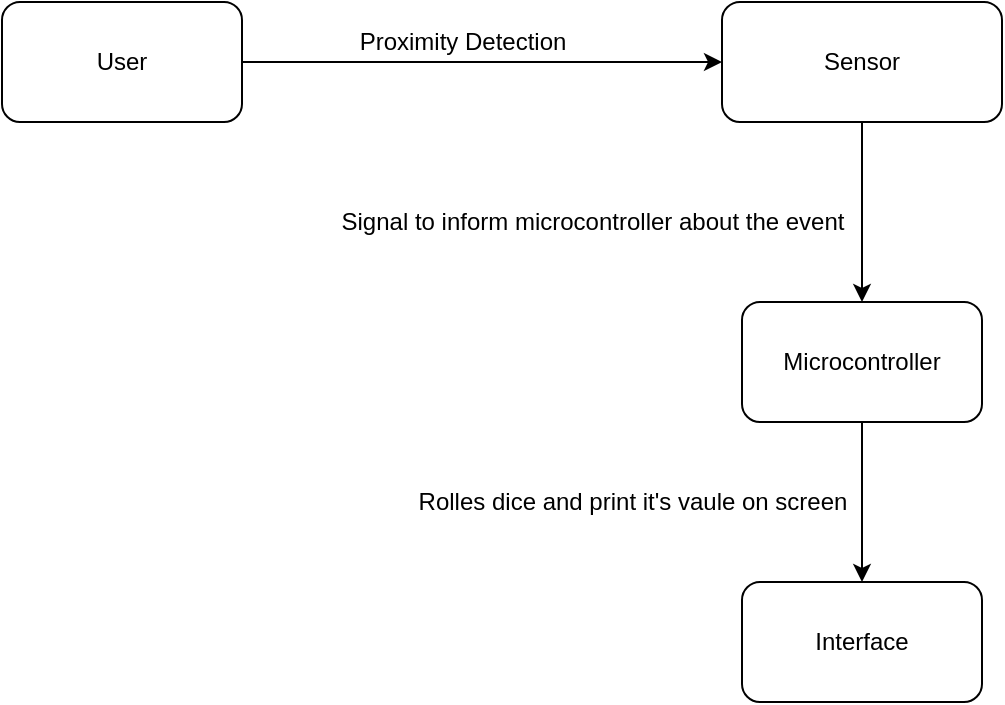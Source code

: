 <mxfile version="19.0.3" type="device"><diagram id="oYBR8eyWiqJ-dh4Vgvak" name="Page-1"><mxGraphModel dx="827" dy="527" grid="1" gridSize="10" guides="1" tooltips="1" connect="1" arrows="1" fold="1" page="1" pageScale="1" pageWidth="827" pageHeight="1169" math="0" shadow="0"><root><mxCell id="0"/><mxCell id="1" parent="0"/><mxCell id="WuyKTUPaDaUFJwFT7bpi-1" value="User" style="rounded=1;whiteSpace=wrap;html=1;" vertex="1" parent="1"><mxGeometry x="170" y="240" width="120" height="60" as="geometry"/></mxCell><mxCell id="WuyKTUPaDaUFJwFT7bpi-2" value="Sensor" style="rounded=1;whiteSpace=wrap;html=1;" vertex="1" parent="1"><mxGeometry x="530" y="240" width="140" height="60" as="geometry"/></mxCell><mxCell id="WuyKTUPaDaUFJwFT7bpi-3" value="Microcontroller" style="rounded=1;whiteSpace=wrap;html=1;" vertex="1" parent="1"><mxGeometry x="540" y="390" width="120" height="60" as="geometry"/></mxCell><mxCell id="WuyKTUPaDaUFJwFT7bpi-4" value="Interface" style="rounded=1;whiteSpace=wrap;html=1;" vertex="1" parent="1"><mxGeometry x="540" y="530" width="120" height="60" as="geometry"/></mxCell><mxCell id="WuyKTUPaDaUFJwFT7bpi-5" value="" style="endArrow=classic;html=1;rounded=0;entryX=0;entryY=0.5;entryDx=0;entryDy=0;exitX=1;exitY=0.5;exitDx=0;exitDy=0;" edge="1" parent="1" source="WuyKTUPaDaUFJwFT7bpi-1" target="WuyKTUPaDaUFJwFT7bpi-2"><mxGeometry width="50" height="50" relative="1" as="geometry"><mxPoint x="390" y="270" as="sourcePoint"/><mxPoint x="440" y="220" as="targetPoint"/></mxGeometry></mxCell><mxCell id="WuyKTUPaDaUFJwFT7bpi-7" value="Proximity Detection" style="text;html=1;align=center;verticalAlign=middle;resizable=0;points=[];autosize=1;strokeColor=none;fillColor=none;" vertex="1" parent="1"><mxGeometry x="340" y="250" width="120" height="20" as="geometry"/></mxCell><mxCell id="WuyKTUPaDaUFJwFT7bpi-12" value="Signal to inform microcontroller about the event" style="text;html=1;align=center;verticalAlign=middle;resizable=0;points=[];autosize=1;strokeColor=none;fillColor=none;" vertex="1" parent="1"><mxGeometry x="330" y="340" width="270" height="20" as="geometry"/></mxCell><mxCell id="WuyKTUPaDaUFJwFT7bpi-14" value="" style="endArrow=classic;html=1;rounded=0;entryX=0.5;entryY=0;entryDx=0;entryDy=0;exitX=0.5;exitY=1;exitDx=0;exitDy=0;" edge="1" parent="1" source="WuyKTUPaDaUFJwFT7bpi-3" target="WuyKTUPaDaUFJwFT7bpi-4"><mxGeometry width="50" height="50" relative="1" as="geometry"><mxPoint x="-37" y="780" as="sourcePoint"/><mxPoint x="13" y="730" as="targetPoint"/></mxGeometry></mxCell><mxCell id="WuyKTUPaDaUFJwFT7bpi-15" value="Rolles dice and print it's vaule on screen" style="text;html=1;align=center;verticalAlign=middle;resizable=0;points=[];autosize=1;strokeColor=none;fillColor=none;" vertex="1" parent="1"><mxGeometry x="370" y="480" width="230" height="20" as="geometry"/></mxCell><mxCell id="WuyKTUPaDaUFJwFT7bpi-17" value="" style="endArrow=classic;html=1;rounded=0;exitX=0.5;exitY=1;exitDx=0;exitDy=0;entryX=0.5;entryY=0;entryDx=0;entryDy=0;" edge="1" parent="1" source="WuyKTUPaDaUFJwFT7bpi-2" target="WuyKTUPaDaUFJwFT7bpi-3"><mxGeometry width="50" height="50" relative="1" as="geometry"><mxPoint x="480" y="580" as="sourcePoint"/><mxPoint x="530" y="530" as="targetPoint"/></mxGeometry></mxCell></root></mxGraphModel></diagram></mxfile>